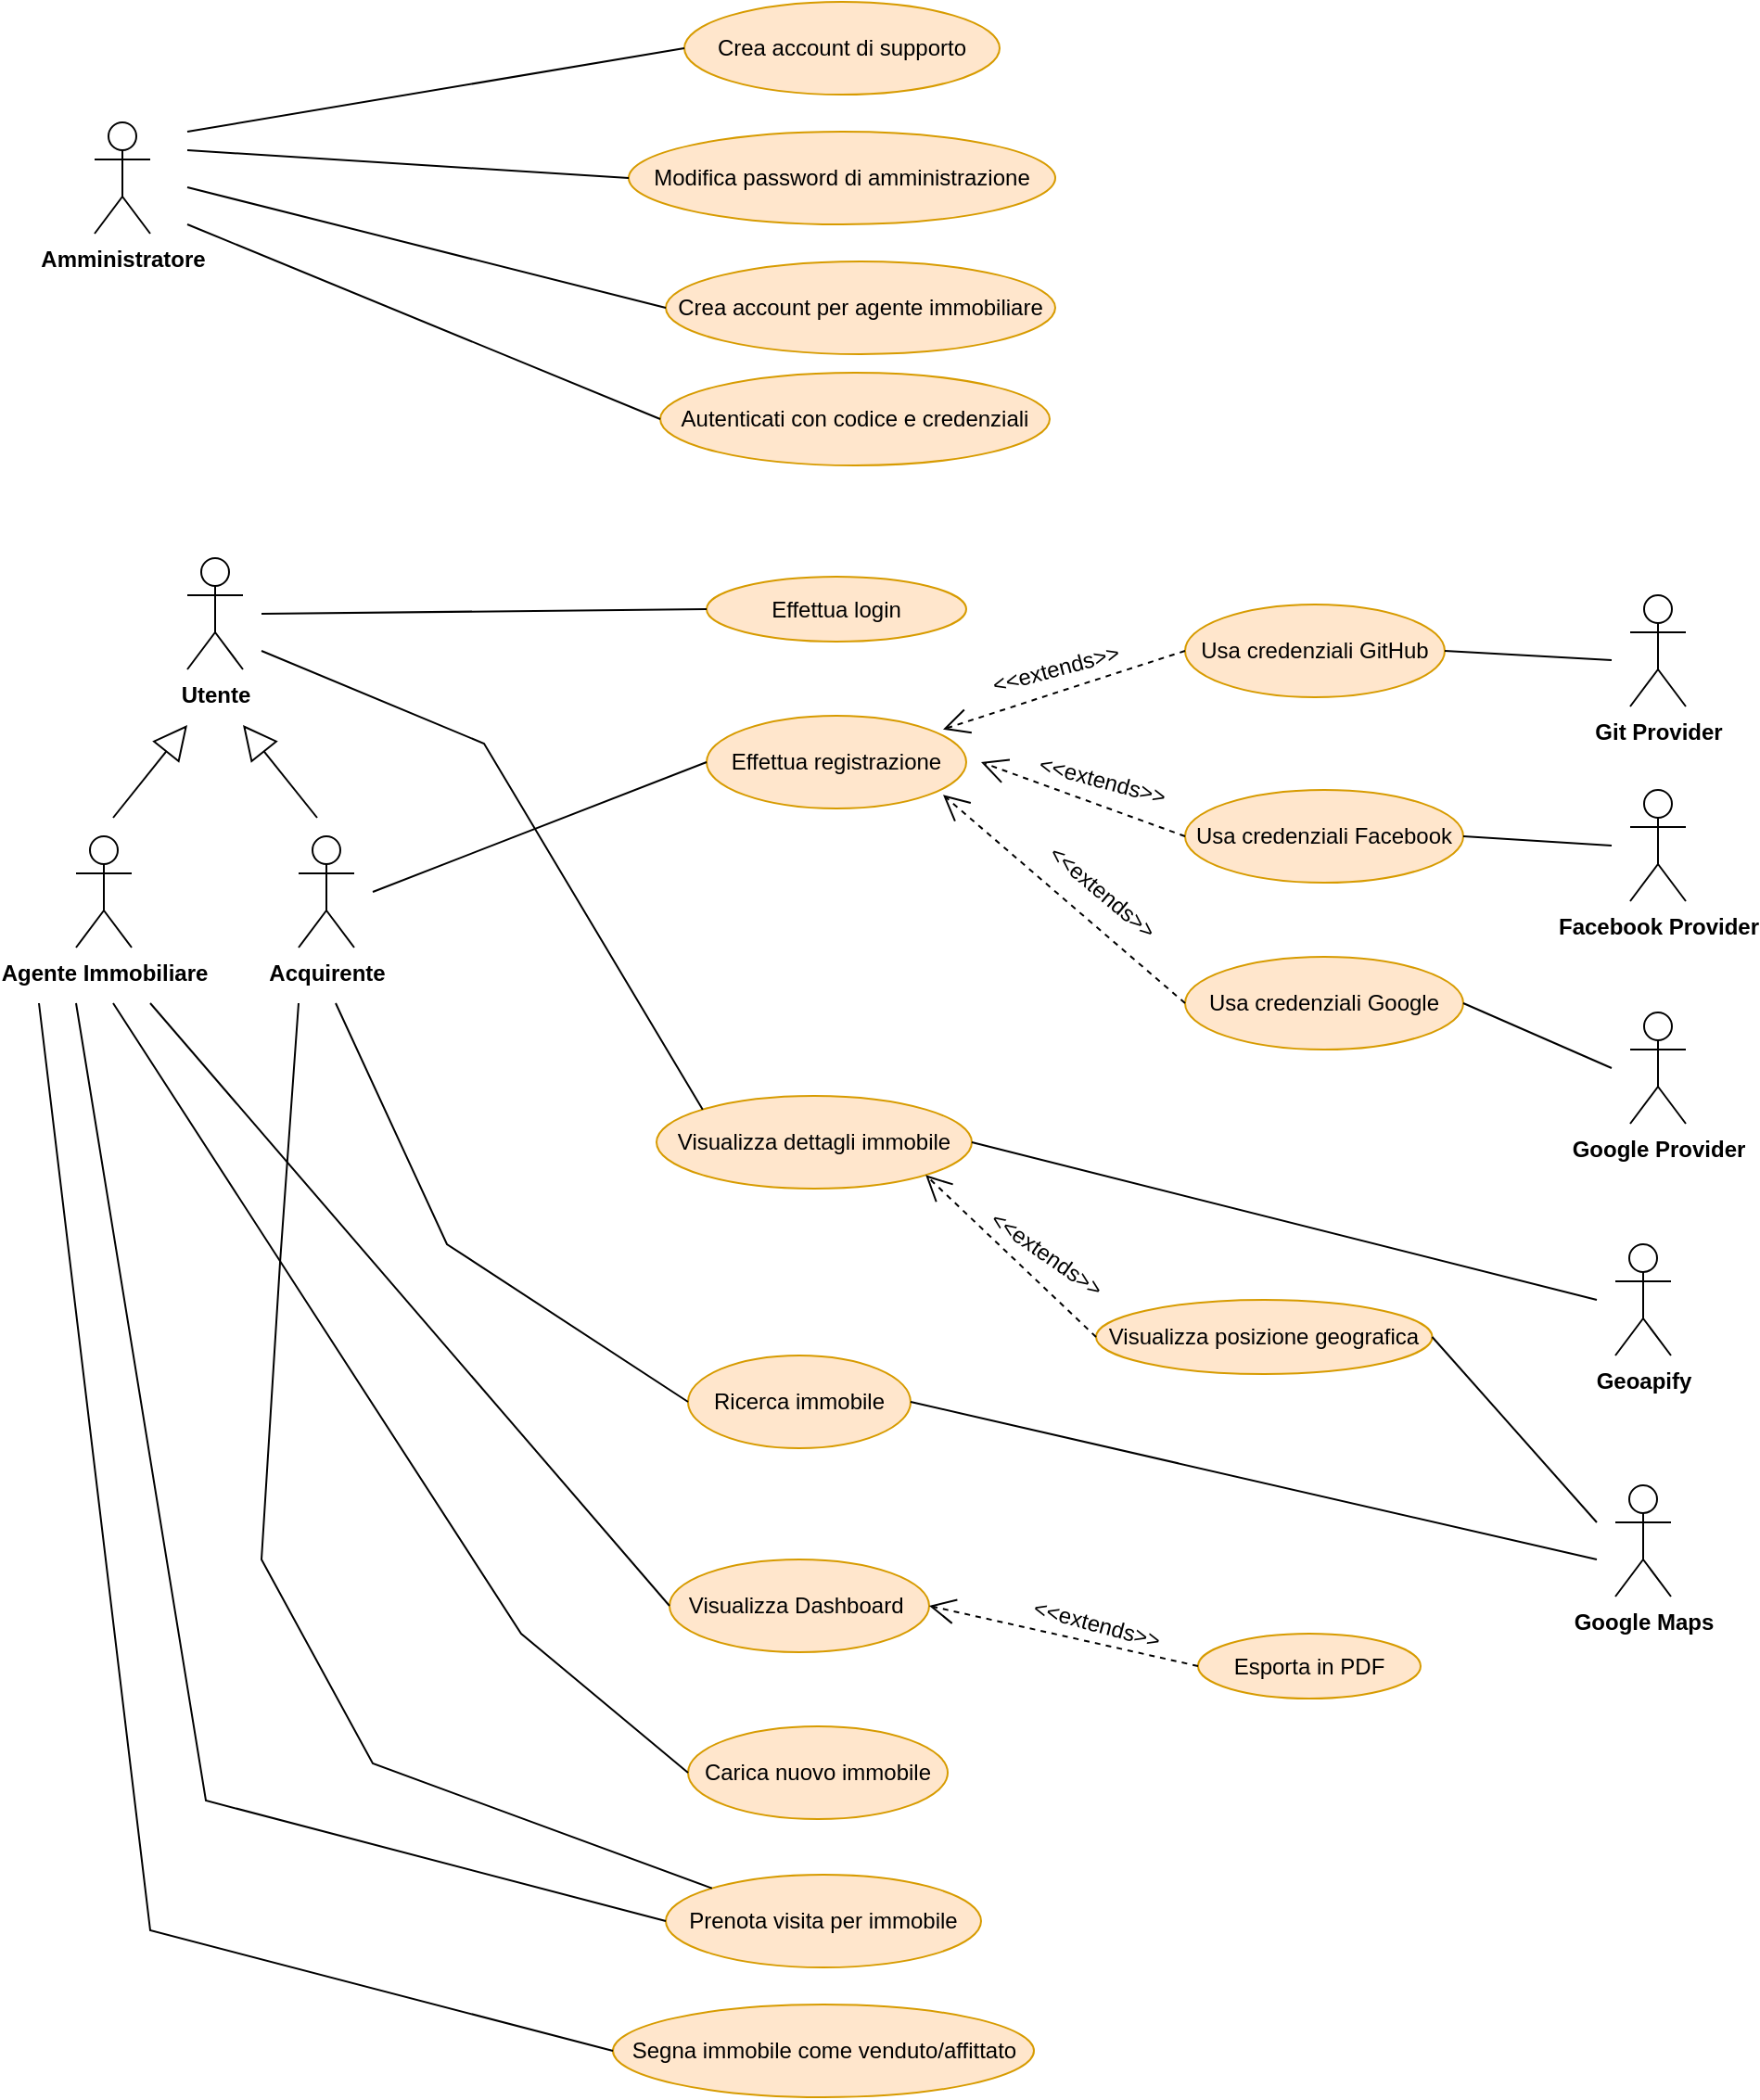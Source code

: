 <mxfile version="24.7.17">
  <diagram name="Pagina-1" id="nE9x_HqnzeP_BkiM5YJi">
    <mxGraphModel dx="1050" dy="621" grid="1" gridSize="10" guides="1" tooltips="1" connect="1" arrows="1" fold="1" page="1" pageScale="1" pageWidth="827" pageHeight="1169" math="0" shadow="0">
      <root>
        <mxCell id="0" />
        <mxCell id="1" parent="0" />
        <mxCell id="m56gPD-ubqhTa6Vr48Xi-1" value="&lt;b&gt;Amministratore&lt;/b&gt;" style="shape=umlActor;verticalLabelPosition=bottom;verticalAlign=top;html=1;outlineConnect=0;" parent="1" vertex="1">
          <mxGeometry x="50" y="75" width="30" height="60" as="geometry" />
        </mxCell>
        <mxCell id="m56gPD-ubqhTa6Vr48Xi-3" value="Crea account di supporto" style="ellipse;whiteSpace=wrap;html=1;fillColor=#ffe6cc;strokeColor=#d79b00;" parent="1" vertex="1">
          <mxGeometry x="368" y="10" width="170" height="50" as="geometry" />
        </mxCell>
        <mxCell id="m56gPD-ubqhTa6Vr48Xi-4" value="Modifica password di amministrazione" style="ellipse;whiteSpace=wrap;html=1;fillColor=#ffe6cc;strokeColor=#d79b00;" parent="1" vertex="1">
          <mxGeometry x="338" y="80" width="230" height="50" as="geometry" />
        </mxCell>
        <mxCell id="m56gPD-ubqhTa6Vr48Xi-5" value="Crea account per agente immobiliare" style="ellipse;whiteSpace=wrap;html=1;fillColor=#ffe6cc;strokeColor=#d79b00;" parent="1" vertex="1">
          <mxGeometry x="358" y="150" width="210" height="50" as="geometry" />
        </mxCell>
        <mxCell id="m56gPD-ubqhTa6Vr48Xi-7" value="" style="endArrow=none;html=1;rounded=0;entryX=0;entryY=0.5;entryDx=0;entryDy=0;" parent="1" target="m56gPD-ubqhTa6Vr48Xi-3" edge="1">
          <mxGeometry relative="1" as="geometry">
            <mxPoint x="100" y="80" as="sourcePoint" />
            <mxPoint x="490" y="310" as="targetPoint" />
          </mxGeometry>
        </mxCell>
        <mxCell id="m56gPD-ubqhTa6Vr48Xi-8" value="" style="endArrow=none;html=1;rounded=0;entryX=0;entryY=0.5;entryDx=0;entryDy=0;" parent="1" target="m56gPD-ubqhTa6Vr48Xi-4" edge="1">
          <mxGeometry relative="1" as="geometry">
            <mxPoint x="100" y="90" as="sourcePoint" />
            <mxPoint x="460" y="130" as="targetPoint" />
          </mxGeometry>
        </mxCell>
        <mxCell id="m56gPD-ubqhTa6Vr48Xi-9" value="" style="endArrow=none;html=1;rounded=0;entryX=0;entryY=0.5;entryDx=0;entryDy=0;" parent="1" target="m56gPD-ubqhTa6Vr48Xi-5" edge="1">
          <mxGeometry relative="1" as="geometry">
            <mxPoint x="100" y="110" as="sourcePoint" />
            <mxPoint x="460" y="130" as="targetPoint" />
          </mxGeometry>
        </mxCell>
        <mxCell id="m56gPD-ubqhTa6Vr48Xi-10" value="&lt;b&gt;Utente&lt;/b&gt;" style="shape=umlActor;verticalLabelPosition=bottom;verticalAlign=top;html=1;" parent="1" vertex="1">
          <mxGeometry x="100" y="310" width="30" height="60" as="geometry" />
        </mxCell>
        <mxCell id="m56gPD-ubqhTa6Vr48Xi-11" value="&lt;b&gt;Acquirente&lt;/b&gt;" style="shape=umlActor;verticalLabelPosition=bottom;verticalAlign=top;html=1;" parent="1" vertex="1">
          <mxGeometry x="160" y="460" width="30" height="60" as="geometry" />
        </mxCell>
        <mxCell id="m56gPD-ubqhTa6Vr48Xi-12" value="&lt;b&gt;Agente Immobiliare&lt;/b&gt;" style="shape=umlActor;verticalLabelPosition=bottom;verticalAlign=top;html=1;" parent="1" vertex="1">
          <mxGeometry x="40" y="460" width="30" height="60" as="geometry" />
        </mxCell>
        <mxCell id="m56gPD-ubqhTa6Vr48Xi-13" value="" style="endArrow=block;endSize=16;endFill=0;html=1;rounded=0;" parent="1" edge="1">
          <mxGeometry width="160" relative="1" as="geometry">
            <mxPoint x="60" y="450" as="sourcePoint" />
            <mxPoint x="100" y="400" as="targetPoint" />
          </mxGeometry>
        </mxCell>
        <mxCell id="m56gPD-ubqhTa6Vr48Xi-14" value="" style="endArrow=block;endSize=16;endFill=0;html=1;rounded=0;" parent="1" edge="1">
          <mxGeometry width="160" relative="1" as="geometry">
            <mxPoint x="170" y="450" as="sourcePoint" />
            <mxPoint x="130" y="400" as="targetPoint" />
          </mxGeometry>
        </mxCell>
        <mxCell id="m56gPD-ubqhTa6Vr48Xi-15" value="Effettua registrazione" style="ellipse;whiteSpace=wrap;html=1;fillColor=#ffe6cc;strokeColor=#d79b00;" parent="1" vertex="1">
          <mxGeometry x="380" y="395" width="140" height="50" as="geometry" />
        </mxCell>
        <mxCell id="m56gPD-ubqhTa6Vr48Xi-16" value="Effettua login" style="ellipse;whiteSpace=wrap;html=1;fillColor=#ffe6cc;strokeColor=#d79b00;" parent="1" vertex="1">
          <mxGeometry x="380" y="320" width="140" height="35" as="geometry" />
        </mxCell>
        <mxCell id="m56gPD-ubqhTa6Vr48Xi-17" value="" style="endArrow=none;html=1;rounded=0;entryX=0;entryY=0.5;entryDx=0;entryDy=0;" parent="1" target="m56gPD-ubqhTa6Vr48Xi-15" edge="1">
          <mxGeometry relative="1" as="geometry">
            <mxPoint x="200" y="490" as="sourcePoint" />
            <mxPoint x="460" y="530" as="targetPoint" />
          </mxGeometry>
        </mxCell>
        <mxCell id="m56gPD-ubqhTa6Vr48Xi-18" value="" style="endArrow=none;html=1;rounded=0;entryX=0;entryY=0.5;entryDx=0;entryDy=0;" parent="1" target="m56gPD-ubqhTa6Vr48Xi-16" edge="1">
          <mxGeometry relative="1" as="geometry">
            <mxPoint x="140" y="340" as="sourcePoint" />
            <mxPoint x="460" y="330" as="targetPoint" />
          </mxGeometry>
        </mxCell>
        <mxCell id="m56gPD-ubqhTa6Vr48Xi-19" value="Usa credenziali GitHub" style="ellipse;whiteSpace=wrap;html=1;fillColor=#ffe6cc;strokeColor=#d79b00;" parent="1" vertex="1">
          <mxGeometry x="638" y="335" width="140" height="50" as="geometry" />
        </mxCell>
        <mxCell id="m56gPD-ubqhTa6Vr48Xi-20" value="Usa credenziali Facebook" style="ellipse;whiteSpace=wrap;html=1;fillColor=#ffe6cc;strokeColor=#d79b00;" parent="1" vertex="1">
          <mxGeometry x="638" y="435" width="150" height="50" as="geometry" />
        </mxCell>
        <mxCell id="m56gPD-ubqhTa6Vr48Xi-21" value="Usa credenziali Google" style="ellipse;whiteSpace=wrap;html=1;fillColor=#ffe6cc;strokeColor=#d79b00;" parent="1" vertex="1">
          <mxGeometry x="638" y="525" width="150" height="50" as="geometry" />
        </mxCell>
        <mxCell id="m56gPD-ubqhTa6Vr48Xi-22" value="" style="endArrow=open;endSize=12;dashed=1;html=1;rounded=0;entryX=1;entryY=0.5;entryDx=0;entryDy=0;exitX=0;exitY=0.5;exitDx=0;exitDy=0;" parent="1" source="m56gPD-ubqhTa6Vr48Xi-20" edge="1">
          <mxGeometry width="160" relative="1" as="geometry">
            <mxPoint x="368" y="505" as="sourcePoint" />
            <mxPoint x="528" y="420" as="targetPoint" />
          </mxGeometry>
        </mxCell>
        <mxCell id="m56gPD-ubqhTa6Vr48Xi-23" value="" style="endArrow=open;endSize=12;dashed=1;html=1;rounded=0;entryX=1;entryY=1;entryDx=0;entryDy=0;exitX=0;exitY=0.5;exitDx=0;exitDy=0;" parent="1" source="m56gPD-ubqhTa6Vr48Xi-21" edge="1">
          <mxGeometry width="160" relative="1" as="geometry">
            <mxPoint x="648" y="460" as="sourcePoint" />
            <mxPoint x="507.497" y="437.678" as="targetPoint" />
          </mxGeometry>
        </mxCell>
        <mxCell id="m56gPD-ubqhTa6Vr48Xi-24" value="" style="endArrow=open;endSize=12;dashed=1;html=1;rounded=0;entryX=1;entryY=0;entryDx=0;entryDy=0;exitX=0;exitY=0.5;exitDx=0;exitDy=0;" parent="1" source="m56gPD-ubqhTa6Vr48Xi-19" edge="1">
          <mxGeometry width="160" relative="1" as="geometry">
            <mxPoint x="648" y="460" as="sourcePoint" />
            <mxPoint x="507.497" y="402.322" as="targetPoint" />
          </mxGeometry>
        </mxCell>
        <mxCell id="m56gPD-ubqhTa6Vr48Xi-25" value="&amp;lt;&amp;lt;extends&amp;gt;&amp;gt;" style="text;html=1;align=center;verticalAlign=middle;resizable=0;points=[];autosize=1;strokeColor=none;fillColor=none;rotation=-15;" parent="1" vertex="1">
          <mxGeometry x="523" y="355" width="90" height="30" as="geometry" />
        </mxCell>
        <mxCell id="m56gPD-ubqhTa6Vr48Xi-26" value="&amp;lt;&amp;lt;extends&amp;gt;&amp;gt;" style="text;html=1;align=center;verticalAlign=middle;resizable=0;points=[];autosize=1;strokeColor=none;fillColor=none;rotation=15;" parent="1" vertex="1">
          <mxGeometry x="548" y="415" width="90" height="30" as="geometry" />
        </mxCell>
        <mxCell id="m56gPD-ubqhTa6Vr48Xi-27" value="&amp;lt;&amp;lt;extends&amp;gt;&amp;gt;" style="text;html=1;align=center;verticalAlign=middle;resizable=0;points=[];autosize=1;strokeColor=none;fillColor=none;rotation=40;" parent="1" vertex="1">
          <mxGeometry x="548" y="475" width="90" height="30" as="geometry" />
        </mxCell>
        <mxCell id="m56gPD-ubqhTa6Vr48Xi-28" value="&lt;b&gt;Git Provider&lt;/b&gt;" style="shape=umlActor;verticalLabelPosition=bottom;verticalAlign=top;html=1;" parent="1" vertex="1">
          <mxGeometry x="878" y="330" width="30" height="60" as="geometry" />
        </mxCell>
        <mxCell id="m56gPD-ubqhTa6Vr48Xi-29" value="" style="endArrow=none;html=1;rounded=0;exitX=1;exitY=0.5;exitDx=0;exitDy=0;" parent="1" source="m56gPD-ubqhTa6Vr48Xi-19" edge="1">
          <mxGeometry relative="1" as="geometry">
            <mxPoint x="618" y="405" as="sourcePoint" />
            <mxPoint x="868" y="365" as="targetPoint" />
          </mxGeometry>
        </mxCell>
        <mxCell id="m56gPD-ubqhTa6Vr48Xi-30" value="&lt;b&gt;Facebook Provider&lt;/b&gt;" style="shape=umlActor;verticalLabelPosition=bottom;verticalAlign=top;html=1;" parent="1" vertex="1">
          <mxGeometry x="878" y="435" width="30" height="60" as="geometry" />
        </mxCell>
        <mxCell id="m56gPD-ubqhTa6Vr48Xi-31" value="" style="endArrow=none;html=1;rounded=0;exitX=1;exitY=0.5;exitDx=0;exitDy=0;" parent="1" source="m56gPD-ubqhTa6Vr48Xi-20" edge="1">
          <mxGeometry relative="1" as="geometry">
            <mxPoint x="618" y="405" as="sourcePoint" />
            <mxPoint x="868" y="465" as="targetPoint" />
          </mxGeometry>
        </mxCell>
        <mxCell id="m56gPD-ubqhTa6Vr48Xi-32" value="&lt;b&gt;Google Provider&lt;/b&gt;" style="shape=umlActor;verticalLabelPosition=bottom;verticalAlign=top;html=1;" parent="1" vertex="1">
          <mxGeometry x="878" y="555" width="30" height="60" as="geometry" />
        </mxCell>
        <mxCell id="m56gPD-ubqhTa6Vr48Xi-33" value="" style="endArrow=none;html=1;rounded=0;exitX=1;exitY=0.5;exitDx=0;exitDy=0;" parent="1" source="m56gPD-ubqhTa6Vr48Xi-21" edge="1">
          <mxGeometry relative="1" as="geometry">
            <mxPoint x="618" y="505" as="sourcePoint" />
            <mxPoint x="868" y="585" as="targetPoint" />
          </mxGeometry>
        </mxCell>
        <mxCell id="m56gPD-ubqhTa6Vr48Xi-34" value="Visualizza Dashboard&amp;nbsp;" style="ellipse;whiteSpace=wrap;html=1;fillColor=#ffe6cc;strokeColor=#d79b00;" parent="1" vertex="1">
          <mxGeometry x="360" y="850" width="140" height="50" as="geometry" />
        </mxCell>
        <mxCell id="m56gPD-ubqhTa6Vr48Xi-35" value="" style="endArrow=none;html=1;rounded=0;exitX=0;exitY=0.5;exitDx=0;exitDy=0;" parent="1" source="m56gPD-ubqhTa6Vr48Xi-34" edge="1">
          <mxGeometry relative="1" as="geometry">
            <mxPoint x="390" y="630" as="sourcePoint" />
            <mxPoint x="80" y="550" as="targetPoint" />
          </mxGeometry>
        </mxCell>
        <mxCell id="m56gPD-ubqhTa6Vr48Xi-36" value="Esporta in PDF" style="ellipse;whiteSpace=wrap;html=1;fillColor=#ffe6cc;strokeColor=#d79b00;" parent="1" vertex="1">
          <mxGeometry x="645" y="890" width="120" height="35" as="geometry" />
        </mxCell>
        <mxCell id="m56gPD-ubqhTa6Vr48Xi-37" value="" style="endArrow=open;endSize=12;dashed=1;html=1;rounded=0;entryX=1;entryY=0.5;entryDx=0;entryDy=0;exitX=0;exitY=0.5;exitDx=0;exitDy=0;" parent="1" source="m56gPD-ubqhTa6Vr48Xi-36" target="m56gPD-ubqhTa6Vr48Xi-34" edge="1">
          <mxGeometry width="160" relative="1" as="geometry">
            <mxPoint x="635" y="1060" as="sourcePoint" />
            <mxPoint x="500" y="880" as="targetPoint" />
          </mxGeometry>
        </mxCell>
        <mxCell id="m56gPD-ubqhTa6Vr48Xi-38" value="&amp;lt;&amp;lt;extends&amp;gt;&amp;gt;" style="text;html=1;align=center;verticalAlign=middle;resizable=0;points=[];autosize=1;strokeColor=none;fillColor=none;rotation=15;" parent="1" vertex="1">
          <mxGeometry x="545" y="870" width="90" height="30" as="geometry" />
        </mxCell>
        <mxCell id="m56gPD-ubqhTa6Vr48Xi-39" value="Carica nuovo immobile" style="ellipse;whiteSpace=wrap;html=1;fillColor=#ffe6cc;strokeColor=#d79b00;" parent="1" vertex="1">
          <mxGeometry x="370" y="940" width="140" height="50" as="geometry" />
        </mxCell>
        <mxCell id="m56gPD-ubqhTa6Vr48Xi-40" value="" style="endArrow=none;html=1;rounded=0;entryX=0;entryY=0.5;entryDx=0;entryDy=0;" parent="1" target="m56gPD-ubqhTa6Vr48Xi-39" edge="1">
          <mxGeometry relative="1" as="geometry">
            <mxPoint x="60" y="550" as="sourcePoint" />
            <mxPoint x="440" y="630" as="targetPoint" />
            <Array as="points">
              <mxPoint x="280" y="890" />
            </Array>
          </mxGeometry>
        </mxCell>
        <mxCell id="m56gPD-ubqhTa6Vr48Xi-41" value="Visualizza dettagli immobile" style="ellipse;whiteSpace=wrap;html=1;fillColor=#ffe6cc;strokeColor=#d79b00;" parent="1" vertex="1">
          <mxGeometry x="353" y="600" width="170" height="50" as="geometry" />
        </mxCell>
        <mxCell id="m56gPD-ubqhTa6Vr48Xi-43" value="&lt;b&gt;Geoapify&lt;/b&gt;" style="shape=umlActor;verticalLabelPosition=bottom;verticalAlign=top;html=1;" parent="1" vertex="1">
          <mxGeometry x="870" y="680" width="30" height="60" as="geometry" />
        </mxCell>
        <mxCell id="m56gPD-ubqhTa6Vr48Xi-44" value="" style="endArrow=none;html=1;rounded=0;entryX=1;entryY=0.5;entryDx=0;entryDy=0;" parent="1" target="m56gPD-ubqhTa6Vr48Xi-41" edge="1">
          <mxGeometry relative="1" as="geometry">
            <mxPoint x="860" y="710" as="sourcePoint" />
            <mxPoint x="435" y="540" as="targetPoint" />
          </mxGeometry>
        </mxCell>
        <mxCell id="m56gPD-ubqhTa6Vr48Xi-45" value="Visualizza posizione geografica" style="ellipse;whiteSpace=wrap;html=1;fillColor=#ffe6cc;strokeColor=#d79b00;" parent="1" vertex="1">
          <mxGeometry x="590" y="710" width="181.25" height="40" as="geometry" />
        </mxCell>
        <mxCell id="m56gPD-ubqhTa6Vr48Xi-46" value="" style="endArrow=open;endSize=12;dashed=1;html=1;rounded=0;entryX=1;entryY=1;entryDx=0;entryDy=0;exitX=0;exitY=0.5;exitDx=0;exitDy=0;" parent="1" source="m56gPD-ubqhTa6Vr48Xi-45" target="m56gPD-ubqhTa6Vr48Xi-41" edge="1">
          <mxGeometry width="160" relative="1" as="geometry">
            <mxPoint x="542.5" y="890" as="sourcePoint" />
            <mxPoint x="407.5" y="705" as="targetPoint" />
          </mxGeometry>
        </mxCell>
        <mxCell id="m56gPD-ubqhTa6Vr48Xi-47" value="&amp;lt;&amp;lt;extends&amp;gt;&amp;gt;" style="text;html=1;align=center;verticalAlign=middle;resizable=0;points=[];autosize=1;strokeColor=none;fillColor=none;rotation=35;" parent="1" vertex="1">
          <mxGeometry x="517.5" y="670" width="90" height="30" as="geometry" />
        </mxCell>
        <mxCell id="m56gPD-ubqhTa6Vr48Xi-48" value="&lt;b&gt;Google Maps&lt;/b&gt;" style="shape=umlActor;verticalLabelPosition=bottom;verticalAlign=top;html=1;" parent="1" vertex="1">
          <mxGeometry x="870" y="810" width="30" height="60" as="geometry" />
        </mxCell>
        <mxCell id="m56gPD-ubqhTa6Vr48Xi-49" value="" style="endArrow=none;html=1;rounded=0;entryX=1;entryY=0.5;entryDx=0;entryDy=0;" parent="1" target="m56gPD-ubqhTa6Vr48Xi-45" edge="1">
          <mxGeometry relative="1" as="geometry">
            <mxPoint x="860" y="830" as="sourcePoint" />
            <mxPoint x="675" y="740" as="targetPoint" />
          </mxGeometry>
        </mxCell>
        <mxCell id="m56gPD-ubqhTa6Vr48Xi-50" value="Ricerca immobile" style="ellipse;whiteSpace=wrap;html=1;fillColor=#ffe6cc;strokeColor=#d79b00;" parent="1" vertex="1">
          <mxGeometry x="370" y="740" width="120" height="50" as="geometry" />
        </mxCell>
        <mxCell id="m56gPD-ubqhTa6Vr48Xi-52" value="" style="endArrow=none;html=1;rounded=0;entryX=1;entryY=0.5;entryDx=0;entryDy=0;" parent="1" target="m56gPD-ubqhTa6Vr48Xi-50" edge="1">
          <mxGeometry relative="1" as="geometry">
            <mxPoint x="860" y="850" as="sourcePoint" />
            <mxPoint x="535" y="640" as="targetPoint" />
          </mxGeometry>
        </mxCell>
        <mxCell id="m56gPD-ubqhTa6Vr48Xi-53" value="Prenota visita per immobile" style="ellipse;whiteSpace=wrap;html=1;fillColor=#ffe6cc;strokeColor=#d79b00;" parent="1" vertex="1">
          <mxGeometry x="358" y="1020" width="170" height="50" as="geometry" />
        </mxCell>
        <mxCell id="m56gPD-ubqhTa6Vr48Xi-54" value="" style="endArrow=none;html=1;rounded=0;entryX=0;entryY=0;entryDx=0;entryDy=0;" parent="1" target="m56gPD-ubqhTa6Vr48Xi-53" edge="1">
          <mxGeometry relative="1" as="geometry">
            <mxPoint x="160" y="550" as="sourcePoint" />
            <mxPoint x="540" y="730" as="targetPoint" />
            <Array as="points">
              <mxPoint x="150" y="690" />
              <mxPoint x="140" y="850" />
              <mxPoint x="200" y="960" />
            </Array>
          </mxGeometry>
        </mxCell>
        <mxCell id="m56gPD-ubqhTa6Vr48Xi-55" value="" style="endArrow=none;html=1;rounded=0;exitX=0;exitY=0.5;exitDx=0;exitDy=0;" parent="1" source="m56gPD-ubqhTa6Vr48Xi-53" edge="1">
          <mxGeometry relative="1" as="geometry">
            <mxPoint x="380" y="830" as="sourcePoint" />
            <mxPoint x="40" y="550" as="targetPoint" />
            <Array as="points">
              <mxPoint x="110" y="980" />
            </Array>
          </mxGeometry>
        </mxCell>
        <mxCell id="m56gPD-ubqhTa6Vr48Xi-57" value="" style="endArrow=none;html=1;rounded=0;entryX=0;entryY=0.5;entryDx=0;entryDy=0;" parent="1" target="m56gPD-ubqhTa6Vr48Xi-50" edge="1">
          <mxGeometry relative="1" as="geometry">
            <mxPoint x="180" y="550" as="sourcePoint" />
            <mxPoint x="610" y="530" as="targetPoint" />
            <Array as="points">
              <mxPoint x="240" y="680" />
            </Array>
          </mxGeometry>
        </mxCell>
        <mxCell id="m56gPD-ubqhTa6Vr48Xi-58" value="" style="endArrow=none;html=1;rounded=0;entryX=0;entryY=0;entryDx=0;entryDy=0;" parent="1" target="m56gPD-ubqhTa6Vr48Xi-41" edge="1">
          <mxGeometry relative="1" as="geometry">
            <mxPoint x="140" y="360" as="sourcePoint" />
            <mxPoint x="610" y="630" as="targetPoint" />
            <Array as="points">
              <mxPoint x="260" y="410" />
            </Array>
          </mxGeometry>
        </mxCell>
        <mxCell id="ZRaR8AMyI3EaJyiS3ISA-1" value="Autenticati con codice e credenziali" style="ellipse;whiteSpace=wrap;html=1;fillColor=#ffe6cc;strokeColor=#d79b00;" vertex="1" parent="1">
          <mxGeometry x="355" y="210" width="210" height="50" as="geometry" />
        </mxCell>
        <mxCell id="ZRaR8AMyI3EaJyiS3ISA-2" value="" style="endArrow=none;html=1;rounded=0;entryX=0;entryY=0.5;entryDx=0;entryDy=0;" edge="1" parent="1" target="ZRaR8AMyI3EaJyiS3ISA-1">
          <mxGeometry relative="1" as="geometry">
            <mxPoint x="100" y="130" as="sourcePoint" />
            <mxPoint x="620" y="330" as="targetPoint" />
          </mxGeometry>
        </mxCell>
        <mxCell id="ZRaR8AMyI3EaJyiS3ISA-3" value="Segna immobile come venduto/affittato" style="ellipse;whiteSpace=wrap;html=1;fillColor=#ffe6cc;strokeColor=#d79b00;" vertex="1" parent="1">
          <mxGeometry x="329.5" y="1090" width="227" height="50" as="geometry" />
        </mxCell>
        <mxCell id="ZRaR8AMyI3EaJyiS3ISA-4" value="" style="endArrow=none;html=1;rounded=0;entryX=0;entryY=0.5;entryDx=0;entryDy=0;" edge="1" parent="1" target="ZRaR8AMyI3EaJyiS3ISA-3">
          <mxGeometry relative="1" as="geometry">
            <mxPoint x="20" y="550" as="sourcePoint" />
            <mxPoint x="450" y="830" as="targetPoint" />
            <Array as="points">
              <mxPoint x="80" y="1050" />
            </Array>
          </mxGeometry>
        </mxCell>
      </root>
    </mxGraphModel>
  </diagram>
</mxfile>
